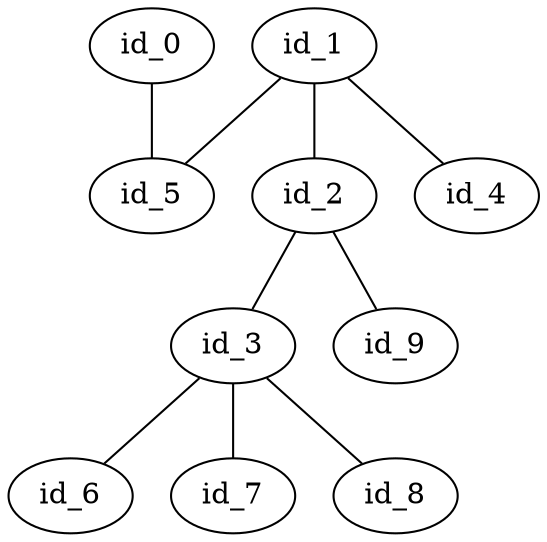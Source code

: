 graph GR{
id_0;
id_1;
id_2;
id_3;
id_4;
id_5;
id_6;
id_7;
id_8;
id_9;
id_0--id_5;
id_1--id_2;
id_2--id_9;
id_3--id_8;
id_3--id_7;
id_3--id_6;
id_1--id_5;
id_1--id_4;
id_2--id_3;
}